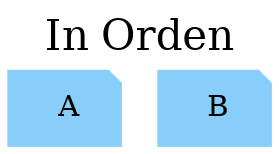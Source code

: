 digraph ArbolBinario {
	rankdir=TB;
	node[shape = note, fontcolor = black, style = filled, color = lightskyblue];
	graph[label = "In Orden", labelloc = t, fontsize = 20];
Object1[label = " A"];
Object2[label = " B"];
}